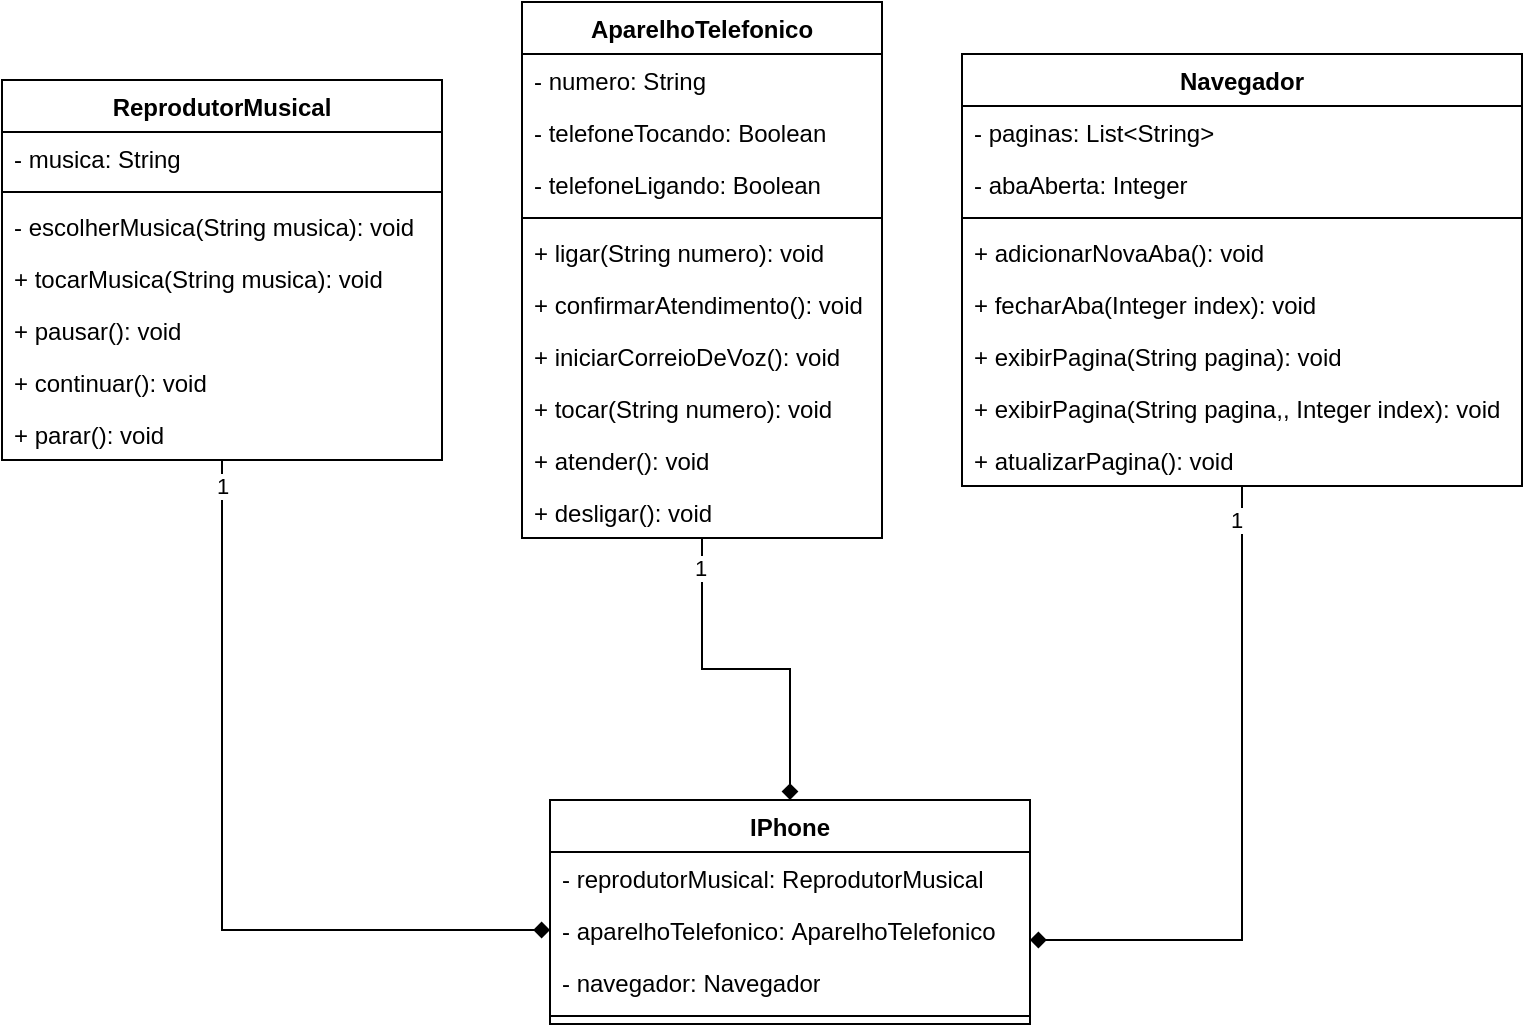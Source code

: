 <mxfile version="21.6.8" type="device">
  <diagram id="C5RBs43oDa-KdzZeNtuy" name="Page-1">
    <mxGraphModel dx="1114" dy="822" grid="1" gridSize="10" guides="1" tooltips="1" connect="1" arrows="1" fold="1" page="1" pageScale="1" pageWidth="827" pageHeight="1169" math="0" shadow="0">
      <root>
        <mxCell id="WIyWlLk6GJQsqaUBKTNV-0" />
        <mxCell id="WIyWlLk6GJQsqaUBKTNV-1" parent="WIyWlLk6GJQsqaUBKTNV-0" />
        <mxCell id="74_ee3Zir9-mNAu8cvmN-58" style="edgeStyle=orthogonalEdgeStyle;rounded=0;orthogonalLoop=1;jettySize=auto;html=1;endArrow=diamond;endFill=1;" parent="WIyWlLk6GJQsqaUBKTNV-1" source="74_ee3Zir9-mNAu8cvmN-8" target="74_ee3Zir9-mNAu8cvmN-53" edge="1">
          <mxGeometry relative="1" as="geometry" />
        </mxCell>
        <mxCell id="74_ee3Zir9-mNAu8cvmN-59" value="1" style="edgeLabel;html=1;align=center;verticalAlign=middle;resizable=0;points=[];" parent="74_ee3Zir9-mNAu8cvmN-58" vertex="1" connectable="0">
          <mxGeometry x="-0.935" relative="1" as="geometry">
            <mxPoint as="offset" />
          </mxGeometry>
        </mxCell>
        <mxCell id="74_ee3Zir9-mNAu8cvmN-8" value="ReprodutorMusical" style="swimlane;fontStyle=1;align=center;verticalAlign=top;childLayout=stackLayout;horizontal=1;startSize=26;horizontalStack=0;resizeParent=1;resizeParentMax=0;resizeLast=0;collapsible=1;marginBottom=0;whiteSpace=wrap;html=1;" parent="WIyWlLk6GJQsqaUBKTNV-1" vertex="1">
          <mxGeometry x="20" y="180" width="220" height="190" as="geometry" />
        </mxCell>
        <mxCell id="74_ee3Zir9-mNAu8cvmN-9" value="- musica: String" style="text;strokeColor=none;fillColor=none;align=left;verticalAlign=top;spacingLeft=4;spacingRight=4;overflow=hidden;rotatable=0;points=[[0,0.5],[1,0.5]];portConstraint=eastwest;whiteSpace=wrap;html=1;" parent="74_ee3Zir9-mNAu8cvmN-8" vertex="1">
          <mxGeometry y="26" width="220" height="26" as="geometry" />
        </mxCell>
        <mxCell id="74_ee3Zir9-mNAu8cvmN-10" value="" style="line;strokeWidth=1;fillColor=none;align=left;verticalAlign=middle;spacingTop=-1;spacingLeft=3;spacingRight=3;rotatable=0;labelPosition=right;points=[];portConstraint=eastwest;strokeColor=inherit;" parent="74_ee3Zir9-mNAu8cvmN-8" vertex="1">
          <mxGeometry y="52" width="220" height="8" as="geometry" />
        </mxCell>
        <mxCell id="74_ee3Zir9-mNAu8cvmN-11" value="-&amp;nbsp;escolherMusica&lt;span style=&quot;background-color: initial;&quot;&gt;(String musica): void&lt;/span&gt;" style="text;strokeColor=none;fillColor=none;align=left;verticalAlign=top;spacingLeft=4;spacingRight=4;overflow=hidden;rotatable=0;points=[[0,0.5],[1,0.5]];portConstraint=eastwest;whiteSpace=wrap;html=1;" parent="74_ee3Zir9-mNAu8cvmN-8" vertex="1">
          <mxGeometry y="60" width="220" height="26" as="geometry" />
        </mxCell>
        <mxCell id="74_ee3Zir9-mNAu8cvmN-14" value="+&amp;nbsp;tocarMusica&lt;span style=&quot;background-color: initial;&quot;&gt;(String musica): void&lt;/span&gt;" style="text;strokeColor=none;fillColor=none;align=left;verticalAlign=top;spacingLeft=4;spacingRight=4;overflow=hidden;rotatable=0;points=[[0,0.5],[1,0.5]];portConstraint=eastwest;whiteSpace=wrap;html=1;" parent="74_ee3Zir9-mNAu8cvmN-8" vertex="1">
          <mxGeometry y="86" width="220" height="26" as="geometry" />
        </mxCell>
        <mxCell id="74_ee3Zir9-mNAu8cvmN-15" value="+&amp;nbsp;pausar&lt;span style=&quot;background-color: initial;&quot;&gt;(): void&lt;/span&gt;" style="text;strokeColor=none;fillColor=none;align=left;verticalAlign=top;spacingLeft=4;spacingRight=4;overflow=hidden;rotatable=0;points=[[0,0.5],[1,0.5]];portConstraint=eastwest;whiteSpace=wrap;html=1;" parent="74_ee3Zir9-mNAu8cvmN-8" vertex="1">
          <mxGeometry y="112" width="220" height="26" as="geometry" />
        </mxCell>
        <mxCell id="74_ee3Zir9-mNAu8cvmN-16" value="+&amp;nbsp;continuar&lt;span style=&quot;background-color: initial;&quot;&gt;(): void&lt;/span&gt;" style="text;strokeColor=none;fillColor=none;align=left;verticalAlign=top;spacingLeft=4;spacingRight=4;overflow=hidden;rotatable=0;points=[[0,0.5],[1,0.5]];portConstraint=eastwest;whiteSpace=wrap;html=1;" parent="74_ee3Zir9-mNAu8cvmN-8" vertex="1">
          <mxGeometry y="138" width="220" height="26" as="geometry" />
        </mxCell>
        <mxCell id="74_ee3Zir9-mNAu8cvmN-17" value="+&amp;nbsp;parar&lt;span style=&quot;background-color: initial;&quot;&gt;(): void&lt;/span&gt;" style="text;strokeColor=none;fillColor=none;align=left;verticalAlign=top;spacingLeft=4;spacingRight=4;overflow=hidden;rotatable=0;points=[[0,0.5],[1,0.5]];portConstraint=eastwest;whiteSpace=wrap;html=1;" parent="74_ee3Zir9-mNAu8cvmN-8" vertex="1">
          <mxGeometry y="164" width="220" height="26" as="geometry" />
        </mxCell>
        <mxCell id="74_ee3Zir9-mNAu8cvmN-60" style="edgeStyle=orthogonalEdgeStyle;rounded=0;orthogonalLoop=1;jettySize=auto;html=1;endArrow=diamond;endFill=1;" parent="WIyWlLk6GJQsqaUBKTNV-1" source="74_ee3Zir9-mNAu8cvmN-18" target="74_ee3Zir9-mNAu8cvmN-49" edge="1">
          <mxGeometry relative="1" as="geometry" />
        </mxCell>
        <mxCell id="74_ee3Zir9-mNAu8cvmN-61" value="1" style="edgeLabel;html=1;align=center;verticalAlign=middle;resizable=0;points=[];" parent="74_ee3Zir9-mNAu8cvmN-60" vertex="1" connectable="0">
          <mxGeometry x="-0.829" y="-1" relative="1" as="geometry">
            <mxPoint as="offset" />
          </mxGeometry>
        </mxCell>
        <mxCell id="74_ee3Zir9-mNAu8cvmN-18" value="AparelhoTelefonico" style="swimlane;fontStyle=1;align=center;verticalAlign=top;childLayout=stackLayout;horizontal=1;startSize=26;horizontalStack=0;resizeParent=1;resizeParentMax=0;resizeLast=0;collapsible=1;marginBottom=0;whiteSpace=wrap;html=1;" parent="WIyWlLk6GJQsqaUBKTNV-1" vertex="1">
          <mxGeometry x="280" y="141" width="180" height="268" as="geometry" />
        </mxCell>
        <mxCell id="74_ee3Zir9-mNAu8cvmN-19" value="- numero: String" style="text;strokeColor=none;fillColor=none;align=left;verticalAlign=top;spacingLeft=4;spacingRight=4;overflow=hidden;rotatable=0;points=[[0,0.5],[1,0.5]];portConstraint=eastwest;whiteSpace=wrap;html=1;" parent="74_ee3Zir9-mNAu8cvmN-18" vertex="1">
          <mxGeometry y="26" width="180" height="26" as="geometry" />
        </mxCell>
        <mxCell id="74_ee3Zir9-mNAu8cvmN-26" value="-&amp;nbsp;telefoneTocando&lt;span style=&quot;background-color: initial;&quot;&gt;:&amp;nbsp;&lt;/span&gt;Boolean" style="text;strokeColor=none;fillColor=none;align=left;verticalAlign=top;spacingLeft=4;spacingRight=4;overflow=hidden;rotatable=0;points=[[0,0.5],[1,0.5]];portConstraint=eastwest;whiteSpace=wrap;html=1;" parent="74_ee3Zir9-mNAu8cvmN-18" vertex="1">
          <mxGeometry y="52" width="180" height="26" as="geometry" />
        </mxCell>
        <mxCell id="74_ee3Zir9-mNAu8cvmN-27" value="-&amp;nbsp;telefoneLigando&lt;span style=&quot;background-color: initial;&quot;&gt;:&amp;nbsp;&lt;/span&gt;&lt;span style=&quot;background-color: initial;&quot;&gt;Boolean&lt;/span&gt;" style="text;strokeColor=none;fillColor=none;align=left;verticalAlign=top;spacingLeft=4;spacingRight=4;overflow=hidden;rotatable=0;points=[[0,0.5],[1,0.5]];portConstraint=eastwest;whiteSpace=wrap;html=1;" parent="74_ee3Zir9-mNAu8cvmN-18" vertex="1">
          <mxGeometry y="78" width="180" height="26" as="geometry" />
        </mxCell>
        <mxCell id="74_ee3Zir9-mNAu8cvmN-20" value="" style="line;strokeWidth=1;fillColor=none;align=left;verticalAlign=middle;spacingTop=-1;spacingLeft=3;spacingRight=3;rotatable=0;labelPosition=right;points=[];portConstraint=eastwest;strokeColor=inherit;" parent="74_ee3Zir9-mNAu8cvmN-18" vertex="1">
          <mxGeometry y="104" width="180" height="8" as="geometry" />
        </mxCell>
        <mxCell id="74_ee3Zir9-mNAu8cvmN-22" value="+&amp;nbsp;ligar&lt;span style=&quot;background-color: initial;&quot;&gt;(String numero): void&lt;/span&gt;" style="text;strokeColor=none;fillColor=none;align=left;verticalAlign=top;spacingLeft=4;spacingRight=4;overflow=hidden;rotatable=0;points=[[0,0.5],[1,0.5]];portConstraint=eastwest;whiteSpace=wrap;html=1;" parent="74_ee3Zir9-mNAu8cvmN-18" vertex="1">
          <mxGeometry y="112" width="180" height="26" as="geometry" />
        </mxCell>
        <mxCell id="74_ee3Zir9-mNAu8cvmN-28" value="+&amp;nbsp;confirmarAtendimento&lt;span style=&quot;background-color: initial;&quot;&gt;(): void&lt;/span&gt;" style="text;strokeColor=none;fillColor=none;align=left;verticalAlign=top;spacingLeft=4;spacingRight=4;overflow=hidden;rotatable=0;points=[[0,0.5],[1,0.5]];portConstraint=eastwest;whiteSpace=wrap;html=1;" parent="74_ee3Zir9-mNAu8cvmN-18" vertex="1">
          <mxGeometry y="138" width="180" height="26" as="geometry" />
        </mxCell>
        <mxCell id="74_ee3Zir9-mNAu8cvmN-29" value="+&amp;nbsp;iniciarCorreioDeVoz&lt;span style=&quot;background-color: initial;&quot;&gt;(): void&lt;/span&gt;" style="text;strokeColor=none;fillColor=none;align=left;verticalAlign=top;spacingLeft=4;spacingRight=4;overflow=hidden;rotatable=0;points=[[0,0.5],[1,0.5]];portConstraint=eastwest;whiteSpace=wrap;html=1;" parent="74_ee3Zir9-mNAu8cvmN-18" vertex="1">
          <mxGeometry y="164" width="180" height="26" as="geometry" />
        </mxCell>
        <mxCell id="74_ee3Zir9-mNAu8cvmN-30" value="+&amp;nbsp;tocar&lt;span style=&quot;background-color: initial;&quot;&gt;(String numero): void&lt;/span&gt;" style="text;strokeColor=none;fillColor=none;align=left;verticalAlign=top;spacingLeft=4;spacingRight=4;overflow=hidden;rotatable=0;points=[[0,0.5],[1,0.5]];portConstraint=eastwest;whiteSpace=wrap;html=1;" parent="74_ee3Zir9-mNAu8cvmN-18" vertex="1">
          <mxGeometry y="190" width="180" height="26" as="geometry" />
        </mxCell>
        <mxCell id="74_ee3Zir9-mNAu8cvmN-31" value="+&amp;nbsp;atender&lt;span style=&quot;background-color: initial;&quot;&gt;(): void&lt;/span&gt;" style="text;strokeColor=none;fillColor=none;align=left;verticalAlign=top;spacingLeft=4;spacingRight=4;overflow=hidden;rotatable=0;points=[[0,0.5],[1,0.5]];portConstraint=eastwest;whiteSpace=wrap;html=1;" parent="74_ee3Zir9-mNAu8cvmN-18" vertex="1">
          <mxGeometry y="216" width="180" height="26" as="geometry" />
        </mxCell>
        <mxCell id="74_ee3Zir9-mNAu8cvmN-32" value="+&amp;nbsp;desligar&lt;span style=&quot;background-color: initial;&quot;&gt;(): void&lt;/span&gt;" style="text;strokeColor=none;fillColor=none;align=left;verticalAlign=top;spacingLeft=4;spacingRight=4;overflow=hidden;rotatable=0;points=[[0,0.5],[1,0.5]];portConstraint=eastwest;whiteSpace=wrap;html=1;" parent="74_ee3Zir9-mNAu8cvmN-18" vertex="1">
          <mxGeometry y="242" width="180" height="26" as="geometry" />
        </mxCell>
        <mxCell id="74_ee3Zir9-mNAu8cvmN-62" style="edgeStyle=orthogonalEdgeStyle;rounded=0;orthogonalLoop=1;jettySize=auto;html=1;endArrow=diamond;endFill=1;" parent="WIyWlLk6GJQsqaUBKTNV-1" source="74_ee3Zir9-mNAu8cvmN-33" target="74_ee3Zir9-mNAu8cvmN-49" edge="1">
          <mxGeometry relative="1" as="geometry">
            <Array as="points">
              <mxPoint x="640" y="610" />
            </Array>
          </mxGeometry>
        </mxCell>
        <mxCell id="74_ee3Zir9-mNAu8cvmN-63" value="1" style="edgeLabel;html=1;align=center;verticalAlign=middle;resizable=0;points=[];" parent="74_ee3Zir9-mNAu8cvmN-62" vertex="1" connectable="0">
          <mxGeometry x="-0.898" y="-3" relative="1" as="geometry">
            <mxPoint as="offset" />
          </mxGeometry>
        </mxCell>
        <mxCell id="74_ee3Zir9-mNAu8cvmN-33" value="Navegador" style="swimlane;fontStyle=1;align=center;verticalAlign=top;childLayout=stackLayout;horizontal=1;startSize=26;horizontalStack=0;resizeParent=1;resizeParentMax=0;resizeLast=0;collapsible=1;marginBottom=0;whiteSpace=wrap;html=1;" parent="WIyWlLk6GJQsqaUBKTNV-1" vertex="1">
          <mxGeometry x="500" y="167" width="280" height="216" as="geometry" />
        </mxCell>
        <mxCell id="74_ee3Zir9-mNAu8cvmN-34" value="-&amp;nbsp;paginas&lt;span style=&quot;background-color: initial;&quot;&gt;:&amp;nbsp;&lt;/span&gt;List&amp;lt;String&amp;gt;" style="text;strokeColor=none;fillColor=none;align=left;verticalAlign=top;spacingLeft=4;spacingRight=4;overflow=hidden;rotatable=0;points=[[0,0.5],[1,0.5]];portConstraint=eastwest;whiteSpace=wrap;html=1;" parent="74_ee3Zir9-mNAu8cvmN-33" vertex="1">
          <mxGeometry y="26" width="280" height="26" as="geometry" />
        </mxCell>
        <mxCell id="74_ee3Zir9-mNAu8cvmN-43" value="-&amp;nbsp;abaAberta&lt;span style=&quot;background-color: initial;&quot;&gt;:&amp;nbsp;&lt;/span&gt;Integer" style="text;strokeColor=none;fillColor=none;align=left;verticalAlign=top;spacingLeft=4;spacingRight=4;overflow=hidden;rotatable=0;points=[[0,0.5],[1,0.5]];portConstraint=eastwest;whiteSpace=wrap;html=1;" parent="74_ee3Zir9-mNAu8cvmN-33" vertex="1">
          <mxGeometry y="52" width="280" height="26" as="geometry" />
        </mxCell>
        <mxCell id="74_ee3Zir9-mNAu8cvmN-35" value="" style="line;strokeWidth=1;fillColor=none;align=left;verticalAlign=middle;spacingTop=-1;spacingLeft=3;spacingRight=3;rotatable=0;labelPosition=right;points=[];portConstraint=eastwest;strokeColor=inherit;" parent="74_ee3Zir9-mNAu8cvmN-33" vertex="1">
          <mxGeometry y="78" width="280" height="8" as="geometry" />
        </mxCell>
        <mxCell id="74_ee3Zir9-mNAu8cvmN-38" value="+&amp;nbsp;adicionarNovaAba&lt;span style=&quot;background-color: initial;&quot;&gt;(): void&lt;/span&gt;" style="text;strokeColor=none;fillColor=none;align=left;verticalAlign=top;spacingLeft=4;spacingRight=4;overflow=hidden;rotatable=0;points=[[0,0.5],[1,0.5]];portConstraint=eastwest;whiteSpace=wrap;html=1;" parent="74_ee3Zir9-mNAu8cvmN-33" vertex="1">
          <mxGeometry y="86" width="280" height="26" as="geometry" />
        </mxCell>
        <mxCell id="74_ee3Zir9-mNAu8cvmN-44" value="+&amp;nbsp;fecharAba&lt;span style=&quot;background-color: initial;&quot;&gt;(Integer index): void&lt;/span&gt;" style="text;strokeColor=none;fillColor=none;align=left;verticalAlign=top;spacingLeft=4;spacingRight=4;overflow=hidden;rotatable=0;points=[[0,0.5],[1,0.5]];portConstraint=eastwest;whiteSpace=wrap;html=1;" parent="74_ee3Zir9-mNAu8cvmN-33" vertex="1">
          <mxGeometry y="112" width="280" height="26" as="geometry" />
        </mxCell>
        <mxCell id="74_ee3Zir9-mNAu8cvmN-45" value="+&amp;nbsp;exibirPagina&lt;span style=&quot;background-color: initial;&quot;&gt;(String pagina): void&lt;/span&gt;" style="text;strokeColor=none;fillColor=none;align=left;verticalAlign=top;spacingLeft=4;spacingRight=4;overflow=hidden;rotatable=0;points=[[0,0.5],[1,0.5]];portConstraint=eastwest;whiteSpace=wrap;html=1;" parent="74_ee3Zir9-mNAu8cvmN-33" vertex="1">
          <mxGeometry y="138" width="280" height="26" as="geometry" />
        </mxCell>
        <mxCell id="74_ee3Zir9-mNAu8cvmN-46" value="+&amp;nbsp;exibirPagina&lt;span style=&quot;background-color: initial;&quot;&gt;(String pagina,, Integer index): void&lt;/span&gt;" style="text;strokeColor=none;fillColor=none;align=left;verticalAlign=top;spacingLeft=4;spacingRight=4;overflow=hidden;rotatable=0;points=[[0,0.5],[1,0.5]];portConstraint=eastwest;whiteSpace=wrap;html=1;" parent="74_ee3Zir9-mNAu8cvmN-33" vertex="1">
          <mxGeometry y="164" width="280" height="26" as="geometry" />
        </mxCell>
        <mxCell id="74_ee3Zir9-mNAu8cvmN-47" value="+&amp;nbsp;atualizarPagina&lt;span style=&quot;background-color: initial;&quot;&gt;(): void&lt;/span&gt;" style="text;strokeColor=none;fillColor=none;align=left;verticalAlign=top;spacingLeft=4;spacingRight=4;overflow=hidden;rotatable=0;points=[[0,0.5],[1,0.5]];portConstraint=eastwest;whiteSpace=wrap;html=1;" parent="74_ee3Zir9-mNAu8cvmN-33" vertex="1">
          <mxGeometry y="190" width="280" height="26" as="geometry" />
        </mxCell>
        <mxCell id="74_ee3Zir9-mNAu8cvmN-49" value="IPhone" style="swimlane;fontStyle=1;align=center;verticalAlign=top;childLayout=stackLayout;horizontal=1;startSize=26;horizontalStack=0;resizeParent=1;resizeParentMax=0;resizeLast=0;collapsible=1;marginBottom=0;whiteSpace=wrap;html=1;" parent="WIyWlLk6GJQsqaUBKTNV-1" vertex="1">
          <mxGeometry x="294" y="540" width="240" height="112" as="geometry">
            <mxRectangle x="294" y="540" width="80" height="30" as="alternateBounds" />
          </mxGeometry>
        </mxCell>
        <mxCell id="74_ee3Zir9-mNAu8cvmN-50" value="- reprodutorMusical&lt;span style=&quot;background-color: initial;&quot;&gt;:&amp;nbsp;&lt;/span&gt;&lt;span style=&quot;background-color: initial;&quot;&gt;ReprodutorMusical&lt;/span&gt;" style="text;strokeColor=none;fillColor=none;align=left;verticalAlign=top;spacingLeft=4;spacingRight=4;overflow=hidden;rotatable=0;points=[[0,0.5],[1,0.5]];portConstraint=eastwest;whiteSpace=wrap;html=1;" parent="74_ee3Zir9-mNAu8cvmN-49" vertex="1">
          <mxGeometry y="26" width="240" height="26" as="geometry" />
        </mxCell>
        <mxCell id="74_ee3Zir9-mNAu8cvmN-53" value="-&amp;nbsp;aparelhoTelefonico&lt;span style=&quot;background-color: initial;&quot;&gt;:&amp;nbsp;&lt;/span&gt;AparelhoTelefonico" style="text;strokeColor=none;fillColor=none;align=left;verticalAlign=top;spacingLeft=4;spacingRight=4;overflow=hidden;rotatable=0;points=[[0,0.5],[1,0.5]];portConstraint=eastwest;whiteSpace=wrap;html=1;" parent="74_ee3Zir9-mNAu8cvmN-49" vertex="1">
          <mxGeometry y="52" width="240" height="26" as="geometry" />
        </mxCell>
        <mxCell id="74_ee3Zir9-mNAu8cvmN-54" value="-&amp;nbsp;navegador&lt;span style=&quot;background-color: initial;&quot;&gt;:&amp;nbsp;&lt;/span&gt;Navegador" style="text;strokeColor=none;fillColor=none;align=left;verticalAlign=top;spacingLeft=4;spacingRight=4;overflow=hidden;rotatable=0;points=[[0,0.5],[1,0.5]];portConstraint=eastwest;whiteSpace=wrap;html=1;" parent="74_ee3Zir9-mNAu8cvmN-49" vertex="1">
          <mxGeometry y="78" width="240" height="26" as="geometry" />
        </mxCell>
        <mxCell id="74_ee3Zir9-mNAu8cvmN-51" value="" style="line;strokeWidth=1;fillColor=none;align=left;verticalAlign=middle;spacingTop=-1;spacingLeft=3;spacingRight=3;rotatable=0;labelPosition=right;points=[];portConstraint=eastwest;strokeColor=inherit;" parent="74_ee3Zir9-mNAu8cvmN-49" vertex="1">
          <mxGeometry y="104" width="240" height="8" as="geometry" />
        </mxCell>
      </root>
    </mxGraphModel>
  </diagram>
</mxfile>
